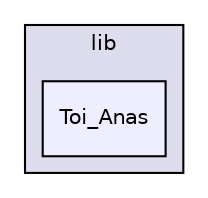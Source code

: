 digraph "lib/Toi_Anas" {
  compound=true
  node [ fontsize="10", fontname="Helvetica"];
  edge [ labelfontsize="10", labelfontname="Helvetica"];
  subgraph clusterdir_97aefd0d527b934f1d99a682da8fe6a9 {
    graph [ bgcolor="#ddddee", pencolor="black", label="lib" fontname="Helvetica", fontsize="10", URL="dir_97aefd0d527b934f1d99a682da8fe6a9.html"]
  dir_1765f6f9325daaa631385d7b9970f03b [shape=box, label="Toi_Anas", style="filled", fillcolor="#eeeeff", pencolor="black", URL="dir_1765f6f9325daaa631385d7b9970f03b.html"];
  }
}
